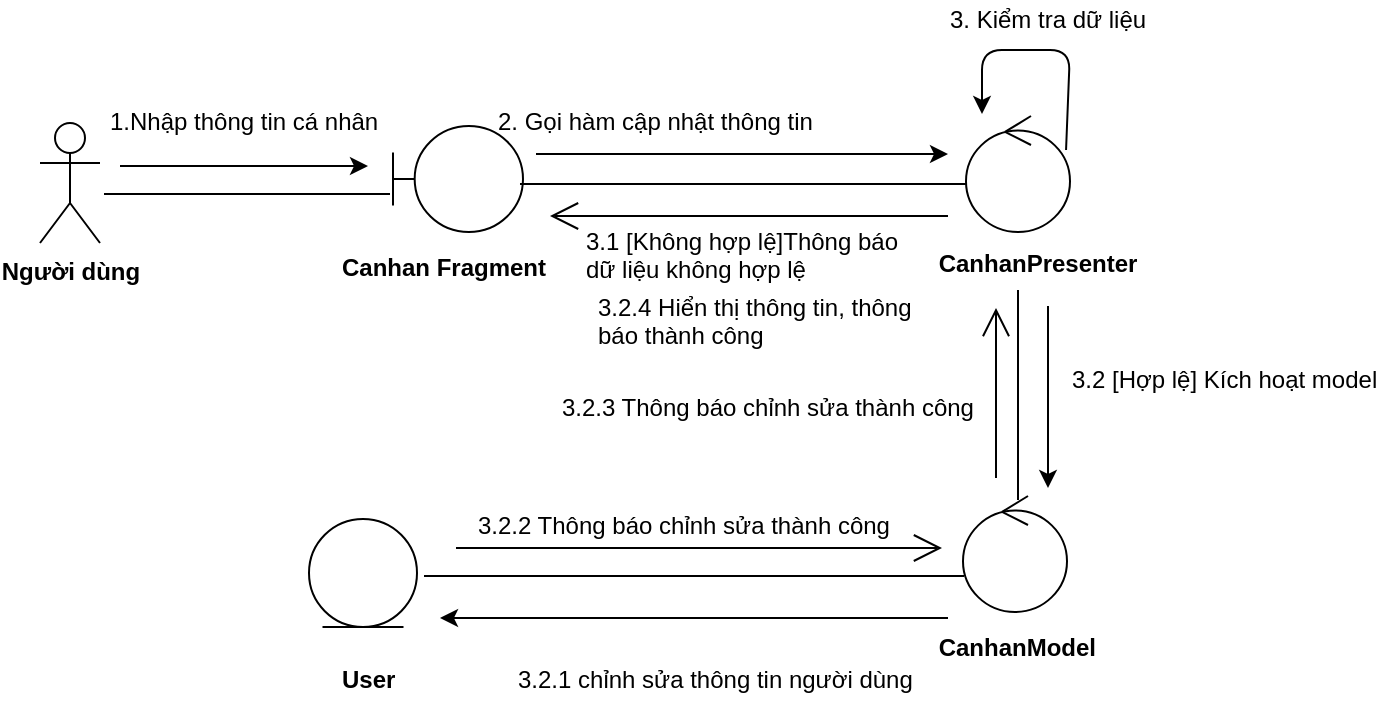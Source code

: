<mxfile version="10.7.5" type="device"><diagram id="ELO8dtgZdgkdMoFDPo5b" name="Page-1"><mxGraphModel dx="824" dy="896" grid="0" gridSize="10" guides="1" tooltips="1" connect="1" arrows="1" fold="1" page="0" pageScale="1" pageWidth="850" pageHeight="1100" math="0" shadow="0"><root><mxCell id="0"/><mxCell id="1" parent="0"/><mxCell id="I9CHYfJWXKQSZmOYwp58-1" value="Người dùng" style="shape=umlActor;verticalLabelPosition=bottom;labelBackgroundColor=#ffffff;verticalAlign=top;html=1;outlineConnect=0;fontStyle=1" parent="1" vertex="1"><mxGeometry x="125" y="46.5" width="30" height="60" as="geometry"/></mxCell><mxCell id="I9CHYfJWXKQSZmOYwp58-2" value="" style="ellipse;shape=umlControl;whiteSpace=wrap;html=1;strokeColor=#000000;fontStyle=1" parent="1" vertex="1"><mxGeometry x="588" y="43" width="52" height="58" as="geometry"/></mxCell><mxCell id="I9CHYfJWXKQSZmOYwp58-3" value="&amp;nbsp;CanhanPresenter" style="text;html=1;resizable=0;points=[];autosize=1;align=left;verticalAlign=top;spacingTop=-4;fontStyle=1" parent="1" vertex="1"><mxGeometry x="569" y="106.5" width="110" height="20" as="geometry"/></mxCell><mxCell id="I9CHYfJWXKQSZmOYwp58-4" value="" style="shape=umlBoundary;whiteSpace=wrap;html=1;strokeColor=#000000;fontStyle=1" parent="1" vertex="1"><mxGeometry x="301.5" y="48" width="65" height="53" as="geometry"/></mxCell><mxCell id="I9CHYfJWXKQSZmOYwp58-5" value="Canhan Fragment" style="text;html=1;resizable=0;points=[];autosize=1;align=left;verticalAlign=top;spacingTop=-4;fontStyle=1" parent="1" vertex="1"><mxGeometry x="273.5" y="108.5" width="110" height="20" as="geometry"/></mxCell><mxCell id="I9CHYfJWXKQSZmOYwp58-6" value="" style="ellipse;shape=umlEntity;whiteSpace=wrap;html=1;strokeColor=#000000;fontStyle=1" parent="1" vertex="1"><mxGeometry x="259.5" y="244.5" width="54" height="54" as="geometry"/></mxCell><mxCell id="I9CHYfJWXKQSZmOYwp58-7" value="&amp;nbsp;CanhanModel" style="text;html=1;resizable=0;points=[];autosize=1;align=left;verticalAlign=top;spacingTop=-4;fontStyle=1" parent="1" vertex="1"><mxGeometry x="569" y="298.5" width="90" height="20" as="geometry"/></mxCell><mxCell id="I9CHYfJWXKQSZmOYwp58-9" value="" style="ellipse;shape=umlControl;whiteSpace=wrap;html=1;strokeColor=#000000;fontStyle=1" parent="1" vertex="1"><mxGeometry x="586.5" y="233" width="52" height="58" as="geometry"/></mxCell><mxCell id="I9CHYfJWXKQSZmOYwp58-10" value="User" style="text;html=1;resizable=0;points=[];autosize=1;align=left;verticalAlign=top;spacingTop=-4;fontStyle=1" parent="1" vertex="1"><mxGeometry x="273.5" y="314.5" width="40" height="20" as="geometry"/></mxCell><mxCell id="I9CHYfJWXKQSZmOYwp58-52" value="" style="endArrow=none;html=1;fontColor=none;entryX=-0.023;entryY=0.642;entryDx=0;entryDy=0;entryPerimeter=0;" parent="1" target="I9CHYfJWXKQSZmOYwp58-4" edge="1"><mxGeometry width="50" height="50" relative="1" as="geometry"><mxPoint x="157" y="82" as="sourcePoint"/><mxPoint x="272" y="4" as="targetPoint"/></mxGeometry></mxCell><mxCell id="I9CHYfJWXKQSZmOYwp58-53" value="" style="endArrow=none;html=1;fontColor=none;entryX=0;entryY=0.586;entryDx=0;entryDy=0;entryPerimeter=0;" parent="1" target="I9CHYfJWXKQSZmOYwp58-2" edge="1"><mxGeometry width="50" height="50" relative="1" as="geometry"><mxPoint x="365" y="77" as="sourcePoint"/><mxPoint x="520" y="35" as="targetPoint"/></mxGeometry></mxCell><mxCell id="I9CHYfJWXKQSZmOYwp58-54" value="" style="endArrow=none;html=1;fontColor=none;exitX=0.529;exitY=0.034;exitDx=0;exitDy=0;exitPerimeter=0;" parent="1" source="I9CHYfJWXKQSZmOYwp58-9" edge="1"><mxGeometry width="50" height="50" relative="1" as="geometry"><mxPoint x="670" y="214" as="sourcePoint"/><mxPoint x="614" y="130" as="targetPoint"/></mxGeometry></mxCell><mxCell id="I9CHYfJWXKQSZmOYwp58-55" value="" style="endArrow=none;html=1;fontColor=none;entryX=0.01;entryY=0.69;entryDx=0;entryDy=0;entryPerimeter=0;" parent="1" target="I9CHYfJWXKQSZmOYwp58-9" edge="1"><mxGeometry width="50" height="50" relative="1" as="geometry"><mxPoint x="317" y="273" as="sourcePoint"/><mxPoint x="453" y="247" as="targetPoint"/></mxGeometry></mxCell><mxCell id="I9CHYfJWXKQSZmOYwp58-56" value="" style="endArrow=classic;html=1;fontColor=none;" parent="1" edge="1"><mxGeometry width="50" height="50" relative="1" as="geometry"><mxPoint x="165" y="68" as="sourcePoint"/><mxPoint x="289" y="68" as="targetPoint"/></mxGeometry></mxCell><mxCell id="I9CHYfJWXKQSZmOYwp58-57" value="" style="endArrow=classic;html=1;fontColor=none;" parent="1" edge="1"><mxGeometry width="50" height="50" relative="1" as="geometry"><mxPoint x="373" y="62" as="sourcePoint"/><mxPoint x="579" y="62" as="targetPoint"/></mxGeometry></mxCell><mxCell id="I9CHYfJWXKQSZmOYwp58-58" value="" style="endArrow=classic;html=1;fontColor=none;" parent="1" edge="1"><mxGeometry width="50" height="50" relative="1" as="geometry"><mxPoint x="629" y="138" as="sourcePoint"/><mxPoint x="629" y="229" as="targetPoint"/></mxGeometry></mxCell><mxCell id="I9CHYfJWXKQSZmOYwp58-59" value="" style="endArrow=classic;html=1;fontColor=none;" parent="1" edge="1"><mxGeometry width="50" height="50" relative="1" as="geometry"><mxPoint x="579" y="294" as="sourcePoint"/><mxPoint x="325" y="294" as="targetPoint"/></mxGeometry></mxCell><mxCell id="I9CHYfJWXKQSZmOYwp58-61" value="" style="endArrow=open;endFill=1;endSize=12;html=1;fontColor=none;" parent="1" edge="1"><mxGeometry width="160" relative="1" as="geometry"><mxPoint x="333" y="259" as="sourcePoint"/><mxPoint x="576" y="259" as="targetPoint"/></mxGeometry></mxCell><mxCell id="I9CHYfJWXKQSZmOYwp58-62" value="" style="endArrow=open;endFill=1;endSize=12;html=1;fontColor=none;" parent="1" edge="1"><mxGeometry width="160" relative="1" as="geometry"><mxPoint x="603" y="224" as="sourcePoint"/><mxPoint x="603" y="139" as="targetPoint"/></mxGeometry></mxCell><mxCell id="I9CHYfJWXKQSZmOYwp58-63" value="" style="endArrow=open;endFill=1;endSize=12;html=1;fontColor=none;" parent="1" edge="1"><mxGeometry width="160" relative="1" as="geometry"><mxPoint x="579" y="93" as="sourcePoint"/><mxPoint x="380" y="93" as="targetPoint"/></mxGeometry></mxCell><mxCell id="I9CHYfJWXKQSZmOYwp58-65" value="1.Nhập thông tin cá nhân" style="text;html=1;resizable=0;points=[];autosize=1;align=left;verticalAlign=top;spacingTop=-4;fontColor=none;" parent="1" vertex="1"><mxGeometry x="157.5" y="36" width="144" height="14" as="geometry"/></mxCell><mxCell id="I9CHYfJWXKQSZmOYwp58-66" value="2. Gọi hàm cập nhật thông tin" style="text;html=1;resizable=0;points=[];autosize=1;align=left;verticalAlign=top;spacingTop=-4;fontColor=none;" parent="1" vertex="1"><mxGeometry x="352" y="36" width="167" height="14" as="geometry"/></mxCell><mxCell id="I9CHYfJWXKQSZmOYwp58-70" value="" style="endArrow=classic;html=1;fontColor=none;exitX=0.962;exitY=0.293;exitDx=0;exitDy=0;exitPerimeter=0;" parent="1" source="I9CHYfJWXKQSZmOYwp58-2" edge="1"><mxGeometry width="50" height="50" relative="1" as="geometry"><mxPoint x="668" y="76.5" as="sourcePoint"/><mxPoint x="596" y="42" as="targetPoint"/><Array as="points"><mxPoint x="640" y="10"/><mxPoint x="596" y="10"/></Array></mxGeometry></mxCell><mxCell id="I9CHYfJWXKQSZmOYwp58-71" value="3. Kiểm tra dữ liệu" style="text;html=1;resizable=0;points=[];autosize=1;align=left;verticalAlign=top;spacingTop=-4;fontColor=none;" parent="1" vertex="1"><mxGeometry x="578" y="-15" width="108" height="14" as="geometry"/></mxCell><mxCell id="rafVIs8bBlDLrpiPixas-5" value="3.1 [Không hợp lệ]Thông báo &lt;br&gt;dữ liệu không&amp;nbsp;hợp lệ&lt;br&gt;" style="text;html=1;resizable=0;points=[];autosize=1;align=left;verticalAlign=top;spacingTop=-4;" vertex="1" parent="1"><mxGeometry x="396" y="95.5" width="169" height="28" as="geometry"/></mxCell><mxCell id="rafVIs8bBlDLrpiPixas-6" value="3.2 [Hợp lệ] Kích hoạt model" style="text;html=1;resizable=0;points=[];autosize=1;align=left;verticalAlign=top;spacingTop=-4;" vertex="1" parent="1"><mxGeometry x="638.5" y="165" width="163" height="14" as="geometry"/></mxCell><mxCell id="rafVIs8bBlDLrpiPixas-7" value="3.2.1 chỉnh sửa thông tin người dùng" style="text;html=1;resizable=0;points=[];autosize=1;align=left;verticalAlign=top;spacingTop=-4;" vertex="1" parent="1"><mxGeometry x="362" y="315" width="207" height="14" as="geometry"/></mxCell><mxCell id="rafVIs8bBlDLrpiPixas-8" value="3.2.2 Thông báo chỉnh sửa thành công" style="text;html=1;resizable=0;points=[];autosize=1;align=left;verticalAlign=top;spacingTop=-4;" vertex="1" parent="1"><mxGeometry x="342" y="237.5" width="216" height="14" as="geometry"/></mxCell><mxCell id="rafVIs8bBlDLrpiPixas-9" value="3.2.3 Thông báo chỉnh sửa thành công" style="text;html=1;resizable=0;points=[];autosize=1;align=left;verticalAlign=top;spacingTop=-4;" vertex="1" parent="1"><mxGeometry x="383.5" y="179" width="216" height="14" as="geometry"/></mxCell><mxCell id="rafVIs8bBlDLrpiPixas-10" value="3.2.4 Hiển thị thông tin, thông&lt;br&gt;báo thành công&lt;br&gt;" style="text;html=1;resizable=0;points=[];autosize=1;align=left;verticalAlign=top;spacingTop=-4;" vertex="1" parent="1"><mxGeometry x="402" y="128.5" width="167" height="28" as="geometry"/></mxCell></root></mxGraphModel></diagram></mxfile>